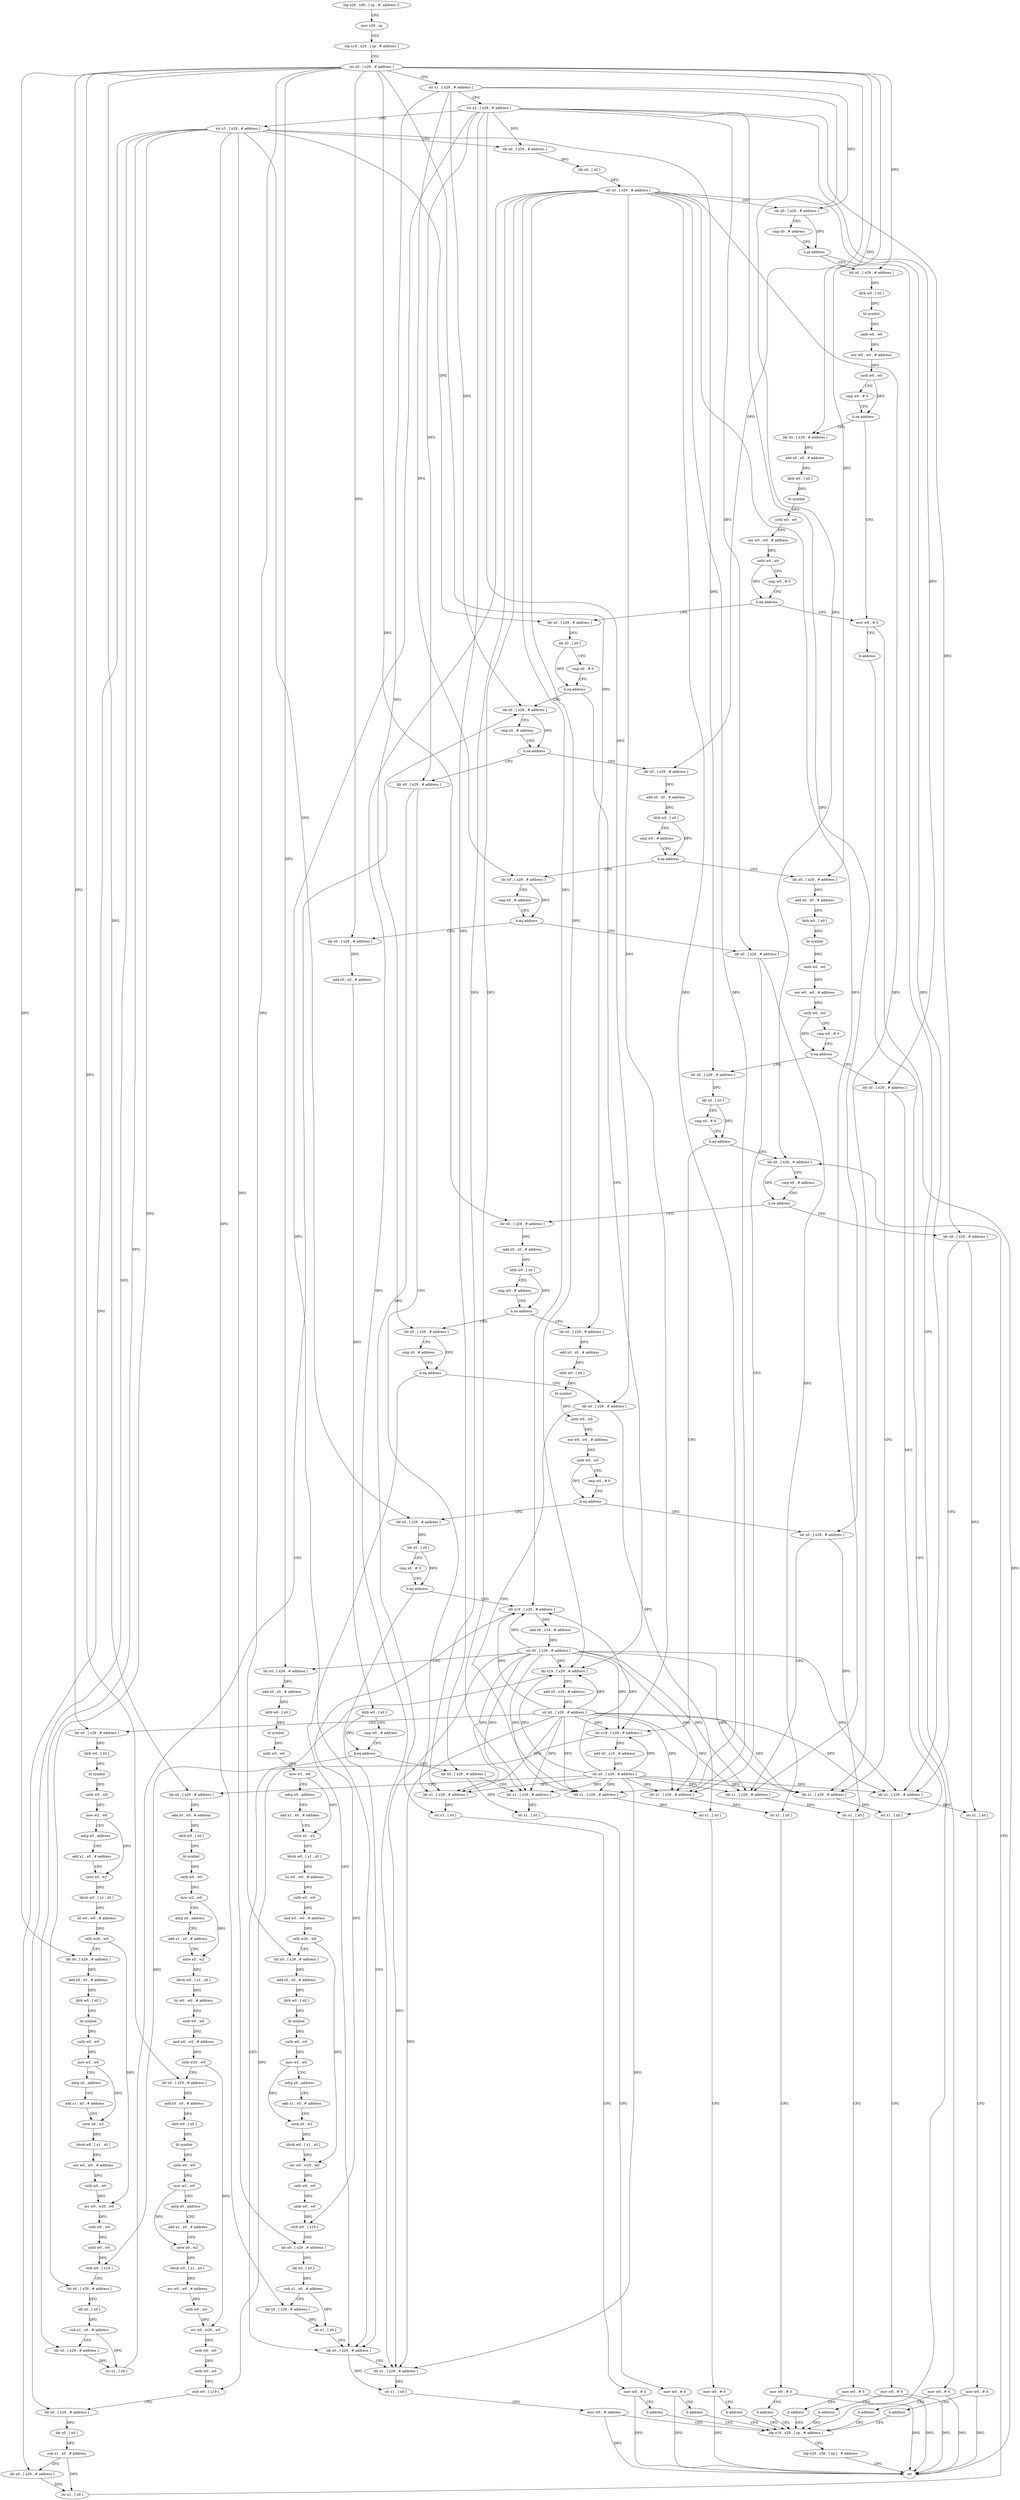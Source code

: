 digraph "func" {
"195460" [label = "stp x29 , x30 , [ sp , #- address ]!" ]
"195464" [label = "mov x29 , sp" ]
"195468" [label = "stp x19 , x20 , [ sp , # address ]" ]
"195472" [label = "str x0 , [ x29 , # address ]" ]
"195476" [label = "str x1 , [ x29 , # address ]" ]
"195480" [label = "str x2 , [ x29 , # address ]" ]
"195484" [label = "str x3 , [ x29 , # address ]" ]
"195488" [label = "ldr x0 , [ x29 , # address ]" ]
"195492" [label = "ldr x0 , [ x0 ]" ]
"195496" [label = "str x0 , [ x29 , # address ]" ]
"195500" [label = "ldr x0 , [ x29 , # address ]" ]
"195504" [label = "cmp x0 , # address" ]
"195508" [label = "b.gt address" ]
"195520" [label = "ldr x0 , [ x29 , # address ]" ]
"195512" [label = "mov w0 , # 0" ]
"195524" [label = "ldrb w0 , [ x0 ]" ]
"195528" [label = "bl symbol" ]
"195532" [label = "uxtb w0 , w0" ]
"195536" [label = "eor w0 , w0 , # address" ]
"195540" [label = "uxtb w0 , w0" ]
"195544" [label = "cmp w0 , # 0" ]
"195548" [label = "b.ne address" ]
"195588" [label = "mov w0 , # 0" ]
"195552" [label = "ldr x0 , [ x29 , # address ]" ]
"195516" [label = "b address" ]
"196416" [label = "ldp x19 , x20 , [ sp , # address ]" ]
"195592" [label = "b address" ]
"195556" [label = "add x0 , x0 , # address" ]
"195560" [label = "ldrb w0 , [ x0 ]" ]
"195564" [label = "bl symbol" ]
"195568" [label = "uxtb w0 , w0" ]
"195572" [label = "eor w0 , w0 , # address" ]
"195576" [label = "uxtb w0 , w0" ]
"195580" [label = "cmp w0 , # 0" ]
"195584" [label = "b.eq address" ]
"195596" [label = "ldr x0 , [ x29 , # address ]" ]
"196420" [label = "ldp x29 , x30 , [ sp ] , # address" ]
"196424" [label = "ret" ]
"195600" [label = "ldr x0 , [ x0 ]" ]
"195604" [label = "cmp x0 , # 0" ]
"195608" [label = "b.eq address" ]
"195752" [label = "ldr x0 , [ x29 , # address ]" ]
"195612" [label = "ldr x19 , [ x29 , # address ]" ]
"195756" [label = "cmp x0 , # address" ]
"195760" [label = "b.ne address" ]
"195784" [label = "ldr x0 , [ x29 , # address ]" ]
"195764" [label = "ldr x0 , [ x29 , # address ]" ]
"195616" [label = "add x0 , x19 , # address" ]
"195620" [label = "str x0 , [ x29 , # address ]" ]
"195624" [label = "ldr x0 , [ x29 , # address ]" ]
"195628" [label = "ldrb w0 , [ x0 ]" ]
"195632" [label = "bl symbol" ]
"195636" [label = "uxtb w0 , w0" ]
"195640" [label = "mov w2 , w0" ]
"195644" [label = "adrp x0 , address" ]
"195648" [label = "add x1 , x0 , # address" ]
"195652" [label = "sxtw x0 , w2" ]
"195656" [label = "ldrsb w0 , [ x1 , x0 ]" ]
"195660" [label = "lsl w0 , w0 , # address" ]
"195664" [label = "sxtb w20 , w0" ]
"195668" [label = "ldr x0 , [ x29 , # address ]" ]
"195672" [label = "add x0 , x0 , # address" ]
"195676" [label = "ldrb w0 , [ x0 ]" ]
"195680" [label = "bl symbol" ]
"195684" [label = "uxtb w0 , w0" ]
"195688" [label = "mov w2 , w0" ]
"195692" [label = "adrp x0 , address" ]
"195696" [label = "add x1 , x0 , # address" ]
"195700" [label = "sxtw x0 , w2" ]
"195704" [label = "ldrsb w0 , [ x1 , x0 ]" ]
"195708" [label = "asr w0 , w0 , # address" ]
"195712" [label = "sxtb w0 , w0" ]
"195716" [label = "orr w0 , w20 , w0" ]
"195720" [label = "sxtb w0 , w0" ]
"195724" [label = "uxtb w0 , w0" ]
"195728" [label = "strb w0 , [ x19 ]" ]
"195732" [label = "ldr x0 , [ x29 , # address ]" ]
"195736" [label = "ldr x0 , [ x0 ]" ]
"195740" [label = "sub x1 , x0 , # address" ]
"195744" [label = "ldr x0 , [ x29 , # address ]" ]
"195748" [label = "str x1 , [ x0 ]" ]
"195788" [label = "add x0 , x0 , # address" ]
"195792" [label = "ldrb w0 , [ x0 ]" ]
"195796" [label = "cmp w0 , # address" ]
"195800" [label = "b.ne address" ]
"195876" [label = "ldr x0 , [ x29 , # address ]" ]
"195804" [label = "ldr x0 , [ x29 , # address ]" ]
"195768" [label = "ldr x1 , [ x29 , # address ]" ]
"195772" [label = "str x1 , [ x0 ]" ]
"195776" [label = "mov w0 , # 0" ]
"195780" [label = "b address" ]
"195880" [label = "add x0 , x0 , # address" ]
"195884" [label = "ldrb w0 , [ x0 ]" ]
"195888" [label = "bl symbol" ]
"195892" [label = "uxtb w0 , w0" ]
"195896" [label = "eor w0 , w0 , # address" ]
"195900" [label = "uxtb w0 , w0" ]
"195904" [label = "cmp w0 , # 0" ]
"195908" [label = "b.eq address" ]
"195932" [label = "ldr x0 , [ x29 , # address ]" ]
"195912" [label = "ldr x0 , [ x29 , # address ]" ]
"195808" [label = "cmp x0 , # address" ]
"195812" [label = "b.eq address" ]
"195836" [label = "ldr x0 , [ x29 , # address ]" ]
"195816" [label = "ldr x0 , [ x29 , # address ]" ]
"195936" [label = "ldr x0 , [ x0 ]" ]
"195940" [label = "cmp x0 , # 0" ]
"195944" [label = "b.eq address" ]
"196100" [label = "ldr x0 , [ x29 , # address ]" ]
"195948" [label = "ldr x19 , [ x29 , # address ]" ]
"195916" [label = "ldr x1 , [ x29 , # address ]" ]
"195920" [label = "str x1 , [ x0 ]" ]
"195924" [label = "mov w0 , # 0" ]
"195928" [label = "b address" ]
"195840" [label = "add x0 , x0 , # address" ]
"195844" [label = "ldrb w0 , [ x0 ]" ]
"195848" [label = "cmp w0 , # address" ]
"195852" [label = "b.eq address" ]
"196400" [label = "ldr x0 , [ x29 , # address ]" ]
"195856" [label = "ldr x0 , [ x29 , # address ]" ]
"195820" [label = "ldr x1 , [ x29 , # address ]" ]
"195824" [label = "str x1 , [ x0 ]" ]
"195828" [label = "mov w0 , # 0" ]
"195832" [label = "b address" ]
"196104" [label = "cmp x0 , # address" ]
"196108" [label = "b.ne address" ]
"196132" [label = "ldr x0 , [ x29 , # address ]" ]
"196112" [label = "ldr x0 , [ x29 , # address ]" ]
"195952" [label = "add x0 , x19 , # address" ]
"195956" [label = "str x0 , [ x29 , # address ]" ]
"195960" [label = "ldr x0 , [ x29 , # address ]" ]
"195964" [label = "add x0 , x0 , # address" ]
"195968" [label = "ldrb w0 , [ x0 ]" ]
"195972" [label = "bl symbol" ]
"195976" [label = "uxtb w0 , w0" ]
"195980" [label = "mov w2 , w0" ]
"195984" [label = "adrp x0 , address" ]
"195988" [label = "add x1 , x0 , # address" ]
"195992" [label = "sxtw x0 , w2" ]
"195996" [label = "ldrsb w0 , [ x1 , x0 ]" ]
"196000" [label = "lsl w0 , w0 , # address" ]
"196004" [label = "sxtb w0 , w0" ]
"196008" [label = "and w0 , w0 , # address" ]
"196012" [label = "sxtb w20 , w0" ]
"196016" [label = "ldr x0 , [ x29 , # address ]" ]
"196020" [label = "add x0 , x0 , # address" ]
"196024" [label = "ldrb w0 , [ x0 ]" ]
"196028" [label = "bl symbol" ]
"196032" [label = "uxtb w0 , w0" ]
"196036" [label = "mov w2 , w0" ]
"196040" [label = "adrp x0 , address" ]
"196044" [label = "add x1 , x0 , # address" ]
"196048" [label = "sxtw x0 , w2" ]
"196052" [label = "ldrsb w0 , [ x1 , x0 ]" ]
"196056" [label = "asr w0 , w0 , # address" ]
"196060" [label = "sxtb w0 , w0" ]
"196064" [label = "orr w0 , w20 , w0" ]
"196068" [label = "sxtb w0 , w0" ]
"196072" [label = "uxtb w0 , w0" ]
"196076" [label = "strb w0 , [ x19 ]" ]
"196080" [label = "ldr x0 , [ x29 , # address ]" ]
"196084" [label = "ldr x0 , [ x0 ]" ]
"196088" [label = "sub x1 , x0 , # address" ]
"196092" [label = "ldr x0 , [ x29 , # address ]" ]
"196096" [label = "str x1 , [ x0 ]" ]
"196404" [label = "ldr x1 , [ x29 , # address ]" ]
"196408" [label = "str x1 , [ x0 ]" ]
"196412" [label = "mov w0 , # address" ]
"195860" [label = "ldr x1 , [ x29 , # address ]" ]
"195864" [label = "str x1 , [ x0 ]" ]
"195868" [label = "mov w0 , # 0" ]
"195872" [label = "b address" ]
"196136" [label = "add x0 , x0 , # address" ]
"196140" [label = "ldrb w0 , [ x0 ]" ]
"196144" [label = "cmp w0 , # address" ]
"196148" [label = "b.ne address" ]
"196184" [label = "ldr x0 , [ x29 , # address ]" ]
"196152" [label = "ldr x0 , [ x29 , # address ]" ]
"196116" [label = "ldr x1 , [ x29 , # address ]" ]
"196120" [label = "str x1 , [ x0 ]" ]
"196124" [label = "mov w0 , # 0" ]
"196128" [label = "b address" ]
"196188" [label = "add x0 , x0 , # address" ]
"196192" [label = "ldrb w0 , [ x0 ]" ]
"196196" [label = "bl symbol" ]
"196200" [label = "uxtb w0 , w0" ]
"196204" [label = "eor w0 , w0 , # address" ]
"196208" [label = "uxtb w0 , w0" ]
"196212" [label = "cmp w0 , # 0" ]
"196216" [label = "b.eq address" ]
"196240" [label = "ldr x0 , [ x29 , # address ]" ]
"196220" [label = "ldr x0 , [ x29 , # address ]" ]
"196156" [label = "cmp x0 , # address" ]
"196160" [label = "b.eq address" ]
"196164" [label = "ldr x0 , [ x29 , # address ]" ]
"196244" [label = "ldr x0 , [ x0 ]" ]
"196248" [label = "cmp x0 , # 0" ]
"196252" [label = "b.eq address" ]
"196256" [label = "ldr x19 , [ x29 , # address ]" ]
"196224" [label = "ldr x1 , [ x29 , # address ]" ]
"196228" [label = "str x1 , [ x0 ]" ]
"196232" [label = "mov w0 , # 0" ]
"196236" [label = "b address" ]
"196168" [label = "ldr x1 , [ x29 , # address ]" ]
"196172" [label = "str x1 , [ x0 ]" ]
"196176" [label = "mov w0 , # 0" ]
"196180" [label = "b address" ]
"196260" [label = "add x0 , x19 , # address" ]
"196264" [label = "str x0 , [ x29 , # address ]" ]
"196268" [label = "ldr x0 , [ x29 , # address ]" ]
"196272" [label = "add x0 , x0 , # address" ]
"196276" [label = "ldrb w0 , [ x0 ]" ]
"196280" [label = "bl symbol" ]
"196284" [label = "uxtb w0 , w0" ]
"196288" [label = "mov w2 , w0" ]
"196292" [label = "adrp x0 , address" ]
"196296" [label = "add x1 , x0 , # address" ]
"196300" [label = "sxtw x0 , w2" ]
"196304" [label = "ldrsb w0 , [ x1 , x0 ]" ]
"196308" [label = "lsl w0 , w0 , # address" ]
"196312" [label = "sxtb w0 , w0" ]
"196316" [label = "and w0 , w0 , # address" ]
"196320" [label = "sxtb w20 , w0" ]
"196324" [label = "ldr x0 , [ x29 , # address ]" ]
"196328" [label = "add x0 , x0 , # address" ]
"196332" [label = "ldrb w0 , [ x0 ]" ]
"196336" [label = "bl symbol" ]
"196340" [label = "uxtb w0 , w0" ]
"196344" [label = "mov w2 , w0" ]
"196348" [label = "adrp x0 , address" ]
"196352" [label = "add x1 , x0 , # address" ]
"196356" [label = "sxtw x0 , w2" ]
"196360" [label = "ldrsb w0 , [ x1 , x0 ]" ]
"196364" [label = "orr w0 , w20 , w0" ]
"196368" [label = "sxtb w0 , w0" ]
"196372" [label = "uxtb w0 , w0" ]
"196376" [label = "strb w0 , [ x19 ]" ]
"196380" [label = "ldr x0 , [ x29 , # address ]" ]
"196384" [label = "ldr x0 , [ x0 ]" ]
"196388" [label = "sub x1 , x0 , # address" ]
"196392" [label = "ldr x0 , [ x29 , # address ]" ]
"196396" [label = "str x1 , [ x0 ]" ]
"195460" -> "195464" [ label = "CFG" ]
"195464" -> "195468" [ label = "CFG" ]
"195468" -> "195472" [ label = "CFG" ]
"195472" -> "195476" [ label = "CFG" ]
"195472" -> "195520" [ label = "DFG" ]
"195472" -> "195552" [ label = "DFG" ]
"195472" -> "195624" [ label = "DFG" ]
"195472" -> "195668" [ label = "DFG" ]
"195472" -> "195784" [ label = "DFG" ]
"195472" -> "195876" [ label = "DFG" ]
"195472" -> "195836" [ label = "DFG" ]
"195472" -> "195960" [ label = "DFG" ]
"195472" -> "196016" [ label = "DFG" ]
"195472" -> "196132" [ label = "DFG" ]
"195472" -> "196184" [ label = "DFG" ]
"195472" -> "196268" [ label = "DFG" ]
"195472" -> "196324" [ label = "DFG" ]
"195476" -> "195480" [ label = "CFG" ]
"195476" -> "195500" [ label = "DFG" ]
"195476" -> "195752" [ label = "DFG" ]
"195476" -> "195804" [ label = "DFG" ]
"195476" -> "196100" [ label = "DFG" ]
"195476" -> "196152" [ label = "DFG" ]
"195480" -> "195484" [ label = "CFG" ]
"195480" -> "195488" [ label = "DFG" ]
"195480" -> "195764" [ label = "DFG" ]
"195480" -> "195912" [ label = "DFG" ]
"195480" -> "195816" [ label = "DFG" ]
"195480" -> "196400" [ label = "DFG" ]
"195480" -> "195856" [ label = "DFG" ]
"195480" -> "196112" [ label = "DFG" ]
"195480" -> "196220" [ label = "DFG" ]
"195480" -> "196164" [ label = "DFG" ]
"195484" -> "195488" [ label = "CFG" ]
"195484" -> "195596" [ label = "DFG" ]
"195484" -> "195732" [ label = "DFG" ]
"195484" -> "195744" [ label = "DFG" ]
"195484" -> "195932" [ label = "DFG" ]
"195484" -> "196080" [ label = "DFG" ]
"195484" -> "196092" [ label = "DFG" ]
"195484" -> "196240" [ label = "DFG" ]
"195484" -> "196380" [ label = "DFG" ]
"195484" -> "196392" [ label = "DFG" ]
"195488" -> "195492" [ label = "DFG" ]
"195492" -> "195496" [ label = "DFG" ]
"195496" -> "195500" [ label = "CFG" ]
"195496" -> "195612" [ label = "DFG" ]
"195496" -> "195768" [ label = "DFG" ]
"195496" -> "195916" [ label = "DFG" ]
"195496" -> "195820" [ label = "DFG" ]
"195496" -> "195948" [ label = "DFG" ]
"195496" -> "196404" [ label = "DFG" ]
"195496" -> "195860" [ label = "DFG" ]
"195496" -> "196116" [ label = "DFG" ]
"195496" -> "196224" [ label = "DFG" ]
"195496" -> "196168" [ label = "DFG" ]
"195496" -> "196256" [ label = "DFG" ]
"195500" -> "195504" [ label = "CFG" ]
"195500" -> "195508" [ label = "DFG" ]
"195504" -> "195508" [ label = "CFG" ]
"195508" -> "195520" [ label = "CFG" ]
"195508" -> "195512" [ label = "CFG" ]
"195520" -> "195524" [ label = "DFG" ]
"195512" -> "195516" [ label = "CFG" ]
"195512" -> "196424" [ label = "DFG" ]
"195524" -> "195528" [ label = "DFG" ]
"195528" -> "195532" [ label = "DFG" ]
"195532" -> "195536" [ label = "DFG" ]
"195536" -> "195540" [ label = "DFG" ]
"195540" -> "195544" [ label = "CFG" ]
"195540" -> "195548" [ label = "DFG" ]
"195544" -> "195548" [ label = "CFG" ]
"195548" -> "195588" [ label = "CFG" ]
"195548" -> "195552" [ label = "CFG" ]
"195588" -> "195592" [ label = "CFG" ]
"195588" -> "196424" [ label = "DFG" ]
"195552" -> "195556" [ label = "DFG" ]
"195516" -> "196416" [ label = "CFG" ]
"196416" -> "196420" [ label = "CFG" ]
"195592" -> "196416" [ label = "CFG" ]
"195556" -> "195560" [ label = "DFG" ]
"195560" -> "195564" [ label = "DFG" ]
"195564" -> "195568" [ label = "DFG" ]
"195568" -> "195572" [ label = "DFG" ]
"195572" -> "195576" [ label = "DFG" ]
"195576" -> "195580" [ label = "CFG" ]
"195576" -> "195584" [ label = "DFG" ]
"195580" -> "195584" [ label = "CFG" ]
"195584" -> "195596" [ label = "CFG" ]
"195584" -> "195588" [ label = "CFG" ]
"195596" -> "195600" [ label = "DFG" ]
"196420" -> "196424" [ label = "CFG" ]
"195600" -> "195604" [ label = "CFG" ]
"195600" -> "195608" [ label = "DFG" ]
"195604" -> "195608" [ label = "CFG" ]
"195608" -> "195752" [ label = "CFG" ]
"195608" -> "195612" [ label = "CFG" ]
"195752" -> "195756" [ label = "CFG" ]
"195752" -> "195760" [ label = "DFG" ]
"195612" -> "195616" [ label = "DFG" ]
"195612" -> "195728" [ label = "DFG" ]
"195756" -> "195760" [ label = "CFG" ]
"195760" -> "195784" [ label = "CFG" ]
"195760" -> "195764" [ label = "CFG" ]
"195784" -> "195788" [ label = "DFG" ]
"195764" -> "195768" [ label = "CFG" ]
"195764" -> "195772" [ label = "DFG" ]
"195616" -> "195620" [ label = "DFG" ]
"195620" -> "195624" [ label = "CFG" ]
"195620" -> "195612" [ label = "DFG" ]
"195620" -> "195768" [ label = "DFG" ]
"195620" -> "195916" [ label = "DFG" ]
"195620" -> "195820" [ label = "DFG" ]
"195620" -> "195948" [ label = "DFG" ]
"195620" -> "196404" [ label = "DFG" ]
"195620" -> "195860" [ label = "DFG" ]
"195620" -> "196116" [ label = "DFG" ]
"195620" -> "196224" [ label = "DFG" ]
"195620" -> "196168" [ label = "DFG" ]
"195620" -> "196256" [ label = "DFG" ]
"195624" -> "195628" [ label = "DFG" ]
"195628" -> "195632" [ label = "DFG" ]
"195632" -> "195636" [ label = "DFG" ]
"195636" -> "195640" [ label = "DFG" ]
"195640" -> "195644" [ label = "CFG" ]
"195640" -> "195652" [ label = "DFG" ]
"195644" -> "195648" [ label = "CFG" ]
"195648" -> "195652" [ label = "CFG" ]
"195652" -> "195656" [ label = "DFG" ]
"195656" -> "195660" [ label = "DFG" ]
"195660" -> "195664" [ label = "DFG" ]
"195664" -> "195668" [ label = "CFG" ]
"195664" -> "195716" [ label = "DFG" ]
"195668" -> "195672" [ label = "DFG" ]
"195672" -> "195676" [ label = "DFG" ]
"195676" -> "195680" [ label = "DFG" ]
"195680" -> "195684" [ label = "DFG" ]
"195684" -> "195688" [ label = "DFG" ]
"195688" -> "195692" [ label = "CFG" ]
"195688" -> "195700" [ label = "DFG" ]
"195692" -> "195696" [ label = "CFG" ]
"195696" -> "195700" [ label = "CFG" ]
"195700" -> "195704" [ label = "DFG" ]
"195704" -> "195708" [ label = "DFG" ]
"195708" -> "195712" [ label = "DFG" ]
"195712" -> "195716" [ label = "DFG" ]
"195716" -> "195720" [ label = "DFG" ]
"195720" -> "195724" [ label = "DFG" ]
"195724" -> "195728" [ label = "DFG" ]
"195728" -> "195732" [ label = "CFG" ]
"195732" -> "195736" [ label = "DFG" ]
"195736" -> "195740" [ label = "DFG" ]
"195740" -> "195744" [ label = "CFG" ]
"195740" -> "195748" [ label = "DFG" ]
"195744" -> "195748" [ label = "DFG" ]
"195748" -> "195752" [ label = "CFG" ]
"195788" -> "195792" [ label = "DFG" ]
"195792" -> "195796" [ label = "CFG" ]
"195792" -> "195800" [ label = "DFG" ]
"195796" -> "195800" [ label = "CFG" ]
"195800" -> "195876" [ label = "CFG" ]
"195800" -> "195804" [ label = "CFG" ]
"195876" -> "195880" [ label = "DFG" ]
"195804" -> "195808" [ label = "CFG" ]
"195804" -> "195812" [ label = "DFG" ]
"195768" -> "195772" [ label = "DFG" ]
"195772" -> "195776" [ label = "CFG" ]
"195776" -> "195780" [ label = "CFG" ]
"195776" -> "196424" [ label = "DFG" ]
"195780" -> "196416" [ label = "CFG" ]
"195880" -> "195884" [ label = "DFG" ]
"195884" -> "195888" [ label = "DFG" ]
"195888" -> "195892" [ label = "DFG" ]
"195892" -> "195896" [ label = "DFG" ]
"195896" -> "195900" [ label = "DFG" ]
"195900" -> "195904" [ label = "CFG" ]
"195900" -> "195908" [ label = "DFG" ]
"195904" -> "195908" [ label = "CFG" ]
"195908" -> "195932" [ label = "CFG" ]
"195908" -> "195912" [ label = "CFG" ]
"195932" -> "195936" [ label = "DFG" ]
"195912" -> "195916" [ label = "CFG" ]
"195912" -> "195920" [ label = "DFG" ]
"195808" -> "195812" [ label = "CFG" ]
"195812" -> "195836" [ label = "CFG" ]
"195812" -> "195816" [ label = "CFG" ]
"195836" -> "195840" [ label = "DFG" ]
"195816" -> "195820" [ label = "CFG" ]
"195816" -> "195824" [ label = "DFG" ]
"195936" -> "195940" [ label = "CFG" ]
"195936" -> "195944" [ label = "DFG" ]
"195940" -> "195944" [ label = "CFG" ]
"195944" -> "196100" [ label = "CFG" ]
"195944" -> "195948" [ label = "CFG" ]
"196100" -> "196104" [ label = "CFG" ]
"196100" -> "196108" [ label = "DFG" ]
"195948" -> "195952" [ label = "DFG" ]
"195948" -> "196076" [ label = "DFG" ]
"195916" -> "195920" [ label = "DFG" ]
"195920" -> "195924" [ label = "CFG" ]
"195924" -> "195928" [ label = "CFG" ]
"195924" -> "196424" [ label = "DFG" ]
"195928" -> "196416" [ label = "CFG" ]
"195840" -> "195844" [ label = "DFG" ]
"195844" -> "195848" [ label = "CFG" ]
"195844" -> "195852" [ label = "DFG" ]
"195848" -> "195852" [ label = "CFG" ]
"195852" -> "196400" [ label = "CFG" ]
"195852" -> "195856" [ label = "CFG" ]
"196400" -> "196404" [ label = "CFG" ]
"196400" -> "196408" [ label = "DFG" ]
"195856" -> "195860" [ label = "CFG" ]
"195856" -> "195864" [ label = "DFG" ]
"195820" -> "195824" [ label = "DFG" ]
"195824" -> "195828" [ label = "CFG" ]
"195828" -> "195832" [ label = "CFG" ]
"195828" -> "196424" [ label = "DFG" ]
"195832" -> "196416" [ label = "CFG" ]
"196104" -> "196108" [ label = "CFG" ]
"196108" -> "196132" [ label = "CFG" ]
"196108" -> "196112" [ label = "CFG" ]
"196132" -> "196136" [ label = "DFG" ]
"196112" -> "196116" [ label = "CFG" ]
"196112" -> "196120" [ label = "DFG" ]
"195952" -> "195956" [ label = "DFG" ]
"195956" -> "195960" [ label = "CFG" ]
"195956" -> "195612" [ label = "DFG" ]
"195956" -> "195768" [ label = "DFG" ]
"195956" -> "195916" [ label = "DFG" ]
"195956" -> "195820" [ label = "DFG" ]
"195956" -> "195948" [ label = "DFG" ]
"195956" -> "196404" [ label = "DFG" ]
"195956" -> "195860" [ label = "DFG" ]
"195956" -> "196116" [ label = "DFG" ]
"195956" -> "196224" [ label = "DFG" ]
"195956" -> "196168" [ label = "DFG" ]
"195956" -> "196256" [ label = "DFG" ]
"195960" -> "195964" [ label = "DFG" ]
"195964" -> "195968" [ label = "DFG" ]
"195968" -> "195972" [ label = "DFG" ]
"195972" -> "195976" [ label = "DFG" ]
"195976" -> "195980" [ label = "DFG" ]
"195980" -> "195984" [ label = "CFG" ]
"195980" -> "195992" [ label = "DFG" ]
"195984" -> "195988" [ label = "CFG" ]
"195988" -> "195992" [ label = "CFG" ]
"195992" -> "195996" [ label = "DFG" ]
"195996" -> "196000" [ label = "DFG" ]
"196000" -> "196004" [ label = "DFG" ]
"196004" -> "196008" [ label = "DFG" ]
"196008" -> "196012" [ label = "DFG" ]
"196012" -> "196016" [ label = "CFG" ]
"196012" -> "196064" [ label = "DFG" ]
"196016" -> "196020" [ label = "DFG" ]
"196020" -> "196024" [ label = "DFG" ]
"196024" -> "196028" [ label = "DFG" ]
"196028" -> "196032" [ label = "DFG" ]
"196032" -> "196036" [ label = "DFG" ]
"196036" -> "196040" [ label = "CFG" ]
"196036" -> "196048" [ label = "DFG" ]
"196040" -> "196044" [ label = "CFG" ]
"196044" -> "196048" [ label = "CFG" ]
"196048" -> "196052" [ label = "DFG" ]
"196052" -> "196056" [ label = "DFG" ]
"196056" -> "196060" [ label = "DFG" ]
"196060" -> "196064" [ label = "DFG" ]
"196064" -> "196068" [ label = "DFG" ]
"196068" -> "196072" [ label = "DFG" ]
"196072" -> "196076" [ label = "DFG" ]
"196076" -> "196080" [ label = "CFG" ]
"196080" -> "196084" [ label = "DFG" ]
"196084" -> "196088" [ label = "DFG" ]
"196088" -> "196092" [ label = "CFG" ]
"196088" -> "196096" [ label = "DFG" ]
"196092" -> "196096" [ label = "DFG" ]
"196096" -> "196100" [ label = "CFG" ]
"196404" -> "196408" [ label = "DFG" ]
"196408" -> "196412" [ label = "CFG" ]
"196412" -> "196416" [ label = "CFG" ]
"196412" -> "196424" [ label = "DFG" ]
"195860" -> "195864" [ label = "DFG" ]
"195864" -> "195868" [ label = "CFG" ]
"195868" -> "195872" [ label = "CFG" ]
"195868" -> "196424" [ label = "DFG" ]
"195872" -> "196416" [ label = "CFG" ]
"196136" -> "196140" [ label = "DFG" ]
"196140" -> "196144" [ label = "CFG" ]
"196140" -> "196148" [ label = "DFG" ]
"196144" -> "196148" [ label = "CFG" ]
"196148" -> "196184" [ label = "CFG" ]
"196148" -> "196152" [ label = "CFG" ]
"196184" -> "196188" [ label = "DFG" ]
"196152" -> "196156" [ label = "CFG" ]
"196152" -> "196160" [ label = "DFG" ]
"196116" -> "196120" [ label = "DFG" ]
"196120" -> "196124" [ label = "CFG" ]
"196124" -> "196128" [ label = "CFG" ]
"196124" -> "196424" [ label = "DFG" ]
"196128" -> "196416" [ label = "CFG" ]
"196188" -> "196192" [ label = "DFG" ]
"196192" -> "196196" [ label = "DFG" ]
"196196" -> "196200" [ label = "DFG" ]
"196200" -> "196204" [ label = "DFG" ]
"196204" -> "196208" [ label = "DFG" ]
"196208" -> "196212" [ label = "CFG" ]
"196208" -> "196216" [ label = "DFG" ]
"196212" -> "196216" [ label = "CFG" ]
"196216" -> "196240" [ label = "CFG" ]
"196216" -> "196220" [ label = "CFG" ]
"196240" -> "196244" [ label = "DFG" ]
"196220" -> "196224" [ label = "CFG" ]
"196220" -> "196228" [ label = "DFG" ]
"196156" -> "196160" [ label = "CFG" ]
"196160" -> "196400" [ label = "CFG" ]
"196160" -> "196164" [ label = "CFG" ]
"196164" -> "196168" [ label = "CFG" ]
"196164" -> "196172" [ label = "DFG" ]
"196244" -> "196248" [ label = "CFG" ]
"196244" -> "196252" [ label = "DFG" ]
"196248" -> "196252" [ label = "CFG" ]
"196252" -> "196400" [ label = "CFG" ]
"196252" -> "196256" [ label = "CFG" ]
"196256" -> "196260" [ label = "DFG" ]
"196256" -> "196376" [ label = "DFG" ]
"196224" -> "196228" [ label = "DFG" ]
"196228" -> "196232" [ label = "CFG" ]
"196232" -> "196236" [ label = "CFG" ]
"196232" -> "196424" [ label = "DFG" ]
"196236" -> "196416" [ label = "CFG" ]
"196168" -> "196172" [ label = "DFG" ]
"196172" -> "196176" [ label = "CFG" ]
"196176" -> "196180" [ label = "CFG" ]
"196176" -> "196424" [ label = "DFG" ]
"196180" -> "196416" [ label = "CFG" ]
"196260" -> "196264" [ label = "DFG" ]
"196264" -> "196268" [ label = "CFG" ]
"196264" -> "195612" [ label = "DFG" ]
"196264" -> "195768" [ label = "DFG" ]
"196264" -> "195916" [ label = "DFG" ]
"196264" -> "195820" [ label = "DFG" ]
"196264" -> "195948" [ label = "DFG" ]
"196264" -> "196404" [ label = "DFG" ]
"196264" -> "195860" [ label = "DFG" ]
"196264" -> "196116" [ label = "DFG" ]
"196264" -> "196224" [ label = "DFG" ]
"196264" -> "196168" [ label = "DFG" ]
"196264" -> "196256" [ label = "DFG" ]
"196268" -> "196272" [ label = "DFG" ]
"196272" -> "196276" [ label = "DFG" ]
"196276" -> "196280" [ label = "DFG" ]
"196280" -> "196284" [ label = "DFG" ]
"196284" -> "196288" [ label = "DFG" ]
"196288" -> "196292" [ label = "CFG" ]
"196288" -> "196300" [ label = "DFG" ]
"196292" -> "196296" [ label = "CFG" ]
"196296" -> "196300" [ label = "CFG" ]
"196300" -> "196304" [ label = "DFG" ]
"196304" -> "196308" [ label = "DFG" ]
"196308" -> "196312" [ label = "DFG" ]
"196312" -> "196316" [ label = "DFG" ]
"196316" -> "196320" [ label = "DFG" ]
"196320" -> "196324" [ label = "CFG" ]
"196320" -> "196364" [ label = "DFG" ]
"196324" -> "196328" [ label = "DFG" ]
"196328" -> "196332" [ label = "DFG" ]
"196332" -> "196336" [ label = "DFG" ]
"196336" -> "196340" [ label = "DFG" ]
"196340" -> "196344" [ label = "DFG" ]
"196344" -> "196348" [ label = "CFG" ]
"196344" -> "196356" [ label = "DFG" ]
"196348" -> "196352" [ label = "CFG" ]
"196352" -> "196356" [ label = "CFG" ]
"196356" -> "196360" [ label = "DFG" ]
"196360" -> "196364" [ label = "DFG" ]
"196364" -> "196368" [ label = "DFG" ]
"196368" -> "196372" [ label = "DFG" ]
"196372" -> "196376" [ label = "DFG" ]
"196376" -> "196380" [ label = "CFG" ]
"196380" -> "196384" [ label = "DFG" ]
"196384" -> "196388" [ label = "DFG" ]
"196388" -> "196392" [ label = "CFG" ]
"196388" -> "196396" [ label = "DFG" ]
"196392" -> "196396" [ label = "DFG" ]
"196396" -> "196400" [ label = "CFG" ]
}
